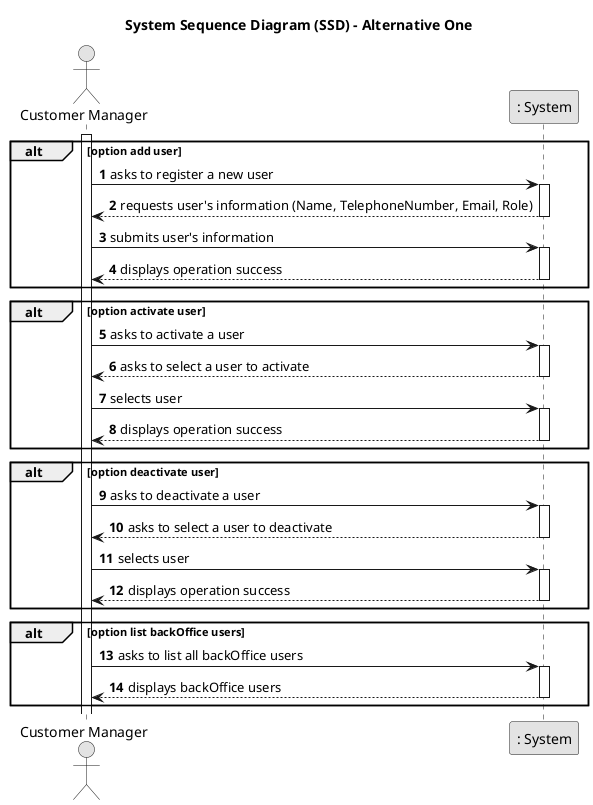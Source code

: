 @startuml
skinparam monochrome true
skinparam packageStyle rectangle
skinparam shadowing false

title System Sequence Diagram (SSD) - Alternative One

autonumber

actor "Customer Manager" as CM
participant ": System" as System

activate CM

alt option add user
    CM -> System : asks to register a new user
    activate System

       System --> CM : requests user's information (Name, TelephoneNumber, Email, Role)
    deactivate System

    CM -> System : submits user's information
    activate System

        System --> CM : displays operation success
        deactivate System
end alt


alt option activate user
    CM -> System : asks to activate a user
    activate System

       System --> CM : asks to select a user to activate
    deactivate System

    CM -> System : selects user
    activate System

        System --> CM : displays operation success
        deactivate System
end alt


alt option deactivate user
    CM -> System : asks to deactivate a user
    activate System

       System --> CM : asks to select a user to deactivate
    deactivate System

    CM -> System : selects user
    activate System

        System --> CM : displays operation success
        deactivate System
end alt


alt option list backOffice users
    CM -> System : asks to list all backOffice users
    activate System

        System --> CM : displays backOffice users
        deactivate System
end alt


@enduml
